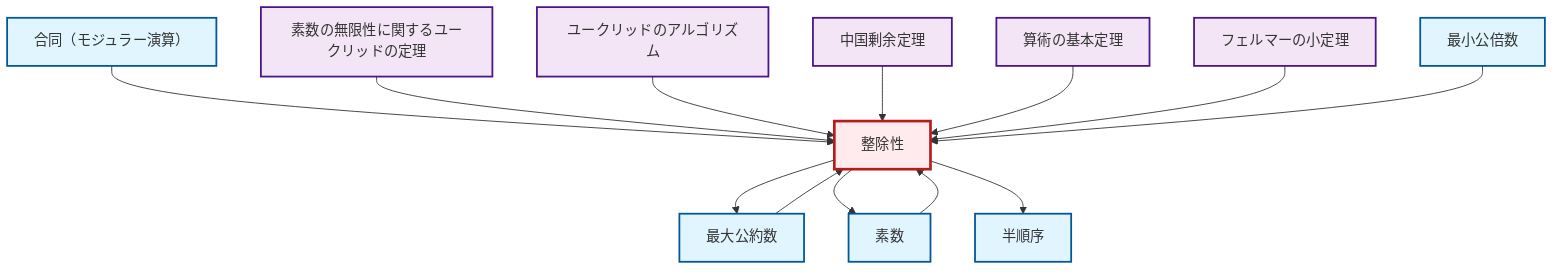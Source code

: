 graph TD
    classDef definition fill:#e1f5fe,stroke:#01579b,stroke-width:2px
    classDef theorem fill:#f3e5f5,stroke:#4a148c,stroke-width:2px
    classDef axiom fill:#fff3e0,stroke:#e65100,stroke-width:2px
    classDef example fill:#e8f5e9,stroke:#1b5e20,stroke-width:2px
    classDef current fill:#ffebee,stroke:#b71c1c,stroke-width:3px
    def-partial-order["半順序"]:::definition
    thm-fermat-little["フェルマーの小定理"]:::theorem
    def-lcm["最小公倍数"]:::definition
    def-divisibility["整除性"]:::definition
    def-prime["素数"]:::definition
    def-congruence["合同（モジュラー演算）"]:::definition
    def-gcd["最大公約数"]:::definition
    thm-chinese-remainder["中国剰余定理"]:::theorem
    thm-fundamental-arithmetic["算術の基本定理"]:::theorem
    thm-euclid-infinitude-primes["素数の無限性に関するユークリッドの定理"]:::theorem
    thm-euclidean-algorithm["ユークリッドのアルゴリズム"]:::theorem
    def-gcd --> def-divisibility
    def-prime --> def-divisibility
    def-congruence --> def-divisibility
    thm-euclid-infinitude-primes --> def-divisibility
    def-divisibility --> def-gcd
    thm-euclidean-algorithm --> def-divisibility
    thm-chinese-remainder --> def-divisibility
    thm-fundamental-arithmetic --> def-divisibility
    thm-fermat-little --> def-divisibility
    def-divisibility --> def-prime
    def-divisibility --> def-partial-order
    def-lcm --> def-divisibility
    class def-divisibility current